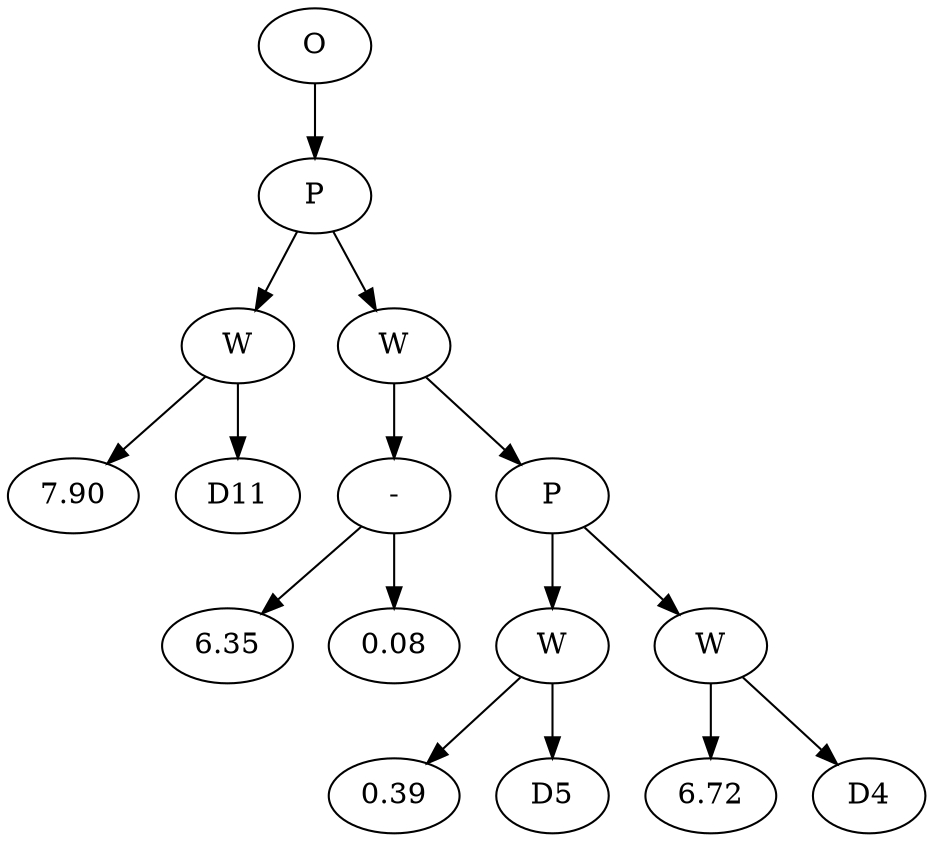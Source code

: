 // Tree
digraph {
	1748513 [label=O]
	1748514 [label=P]
	1748513 -> 1748514
	1748515 [label=W]
	1748514 -> 1748515
	1748516 [label=7.90]
	1748515 -> 1748516
	1748517 [label=D11]
	1748515 -> 1748517
	1748518 [label=W]
	1748514 -> 1748518
	1748519 [label="-"]
	1748518 -> 1748519
	1748520 [label=6.35]
	1748519 -> 1748520
	1748521 [label=0.08]
	1748519 -> 1748521
	1748522 [label=P]
	1748518 -> 1748522
	1748523 [label=W]
	1748522 -> 1748523
	1748524 [label=0.39]
	1748523 -> 1748524
	1748525 [label=D5]
	1748523 -> 1748525
	1748526 [label=W]
	1748522 -> 1748526
	1748527 [label=6.72]
	1748526 -> 1748527
	1748528 [label=D4]
	1748526 -> 1748528
}
